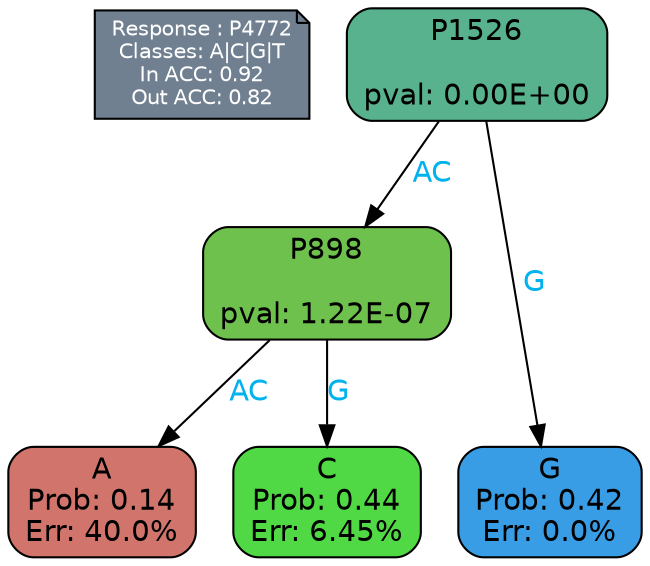digraph Tree {
node [shape=box, style="filled, rounded", color="black", fontname=helvetica] ;
graph [ranksep=equally, splines=polylines, bgcolor=transparent, dpi=600] ;
edge [fontname=helvetica] ;
LEGEND [label="Response : P4772
Classes: A|C|G|T
In ACC: 0.92
Out ACC: 0.82
",shape=note,align=left,style=filled,fillcolor="slategray",fontcolor="white",fontsize=10];1 [label="P1526

pval: 0.00E+00", fillcolor="#58b28d"] ;
2 [label="P898

pval: 1.22E-07", fillcolor="#6fc14d"] ;
3 [label="A
Prob: 0.14
Err: 40.0%", fillcolor="#d1756c"] ;
4 [label="C
Prob: 0.44
Err: 6.45%", fillcolor="#50d944"] ;
5 [label="G
Prob: 0.42
Err: 0.0%", fillcolor="#399de5"] ;
1 -> 2 [label="AC",fontcolor=deepskyblue2] ;
1 -> 5 [label="G",fontcolor=deepskyblue2] ;
2 -> 3 [label="AC",fontcolor=deepskyblue2] ;
2 -> 4 [label="G",fontcolor=deepskyblue2] ;
{rank = same; 3;4;5;}{rank = same; LEGEND;1;}}